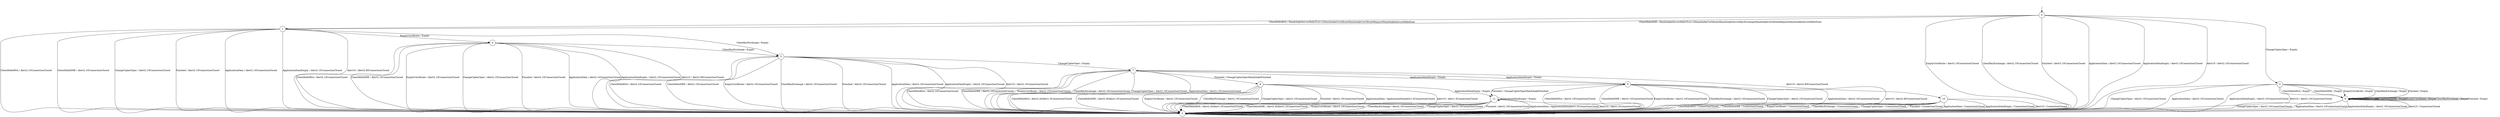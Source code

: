 digraph g {
__start0 [label="" shape="none"];

	s0 [shape="circle" label="0"];
	s1 [shape="circle" label="1"];
	s2 [shape="circle" label="2"];
	s3 [shape="circle" label="3"];
	s4 [shape="circle" label="4"];
	s5 [shape="circle" label="5"];
	s6 [shape="circle" label="6"];
	s7 [shape="circle" label="7"];
	s8 [shape="circle" label="8"];
	s9 [shape="circle" label="9"];
	s10 [shape="circle" label="10"];
	s11 [shape="circle" label="11"];
	s0 -> s1 [label="ClientHelloRSA / HandshakeServerHelloTLSv12HandshakeCertificateHandshakeCertificateRequestHandshakeServerHelloDone"];
	s0 -> s1 [label="ClientHelloDHE / HandshakeServerHelloTLSv12HandshakeCertificateHandshakeServerKeyExchangeHandshakeCertificateRequestHandshakeServerHelloDone"];
	s0 -> s2 [label="EmptyCertificate / Alert2.10ConnectionClosed"];
	s0 -> s2 [label="ClientKeyExchange / Alert2.10ConnectionClosed"];
	s0 -> s3 [label="ChangeCipherSpec / Empty"];
	s0 -> s2 [label="Finished / Alert2.10ConnectionClosed"];
	s0 -> s2 [label="ApplicationData / Alert2.10ConnectionClosed"];
	s0 -> s2 [label="ApplicationDataEmpty / Alert2.10ConnectionClosed"];
	s0 -> s2 [label="Alert10 / Alert2.10ConnectionClosed"];
	s1 -> s2 [label="ClientHelloRSA / Alert2.10ConnectionClosed"];
	s1 -> s2 [label="ClientHelloDHE / Alert2.10ConnectionClosed"];
	s1 -> s4 [label="EmptyCertificate / Empty"];
	s1 -> s5 [label="ClientKeyExchange / Empty"];
	s1 -> s2 [label="ChangeCipherSpec / Alert2.10ConnectionClosed"];
	s1 -> s2 [label="Finished / Alert2.10ConnectionClosed"];
	s1 -> s2 [label="ApplicationData / Alert2.10ConnectionClosed"];
	s1 -> s2 [label="ApplicationDataEmpty / Alert2.10ConnectionClosed"];
	s1 -> s2 [label="Alert10 / Alert2.80ConnectionClosed"];
	s2 -> s2 [label="ClientHelloRSA / ConnectionClosed"];
	s2 -> s2 [label="ClientHelloDHE / ConnectionClosed"];
	s2 -> s2 [label="EmptyCertificate / ConnectionClosed"];
	s2 -> s2 [label="ClientKeyExchange / ConnectionClosed"];
	s2 -> s2 [label="ChangeCipherSpec / ConnectionClosed"];
	s2 -> s2 [label="Finished / ConnectionClosed"];
	s2 -> s2 [label="ApplicationData / ConnectionClosed"];
	s2 -> s2 [label="ApplicationDataEmpty / ConnectionClosed"];
	s2 -> s2 [label="Alert10 / ConnectionClosed"];
	s3 -> s6 [label="ClientHelloRSA / Empty"];
	s3 -> s6 [label="ClientHelloDHE / Empty"];
	s3 -> s6 [label="EmptyCertificate / Empty"];
	s3 -> s6 [label="ClientKeyExchange / Empty"];
	s3 -> s2 [label="ChangeCipherSpec / Alert2.10ConnectionClosed"];
	s3 -> s6 [label="Finished / Empty"];
	s3 -> s2 [label="ApplicationData / Alert2.10ConnectionClosed"];
	s3 -> s2 [label="ApplicationDataEmpty / Alert2.10ConnectionClosed"];
	s3 -> s2 [label="Alert10 / Alert2.10ConnectionClosed"];
	s4 -> s2 [label="ClientHelloRSA / Alert2.10ConnectionClosed"];
	s4 -> s2 [label="ClientHelloDHE / Alert2.10ConnectionClosed"];
	s4 -> s2 [label="EmptyCertificate / Alert2.10ConnectionClosed"];
	s4 -> s5 [label="ClientKeyExchange / Empty"];
	s4 -> s2 [label="ChangeCipherSpec / Alert2.10ConnectionClosed"];
	s4 -> s2 [label="Finished / Alert2.10ConnectionClosed"];
	s4 -> s2 [label="ApplicationData / Alert2.10ConnectionClosed"];
	s4 -> s2 [label="ApplicationDataEmpty / Alert2.10ConnectionClosed"];
	s4 -> s2 [label="Alert10 / Alert2.80ConnectionClosed"];
	s5 -> s2 [label="ClientHelloRSA / Alert2.10ConnectionClosed"];
	s5 -> s2 [label="ClientHelloDHE / Alert2.10ConnectionClosed"];
	s5 -> s2 [label="EmptyCertificate / Alert2.10ConnectionClosed"];
	s5 -> s2 [label="ClientKeyExchange / Alert2.10ConnectionClosed"];
	s5 -> s7 [label="ChangeCipherSpec / Empty"];
	s5 -> s2 [label="Finished / Alert2.10ConnectionClosed"];
	s5 -> s2 [label="ApplicationData / Alert2.10ConnectionClosed"];
	s5 -> s2 [label="ApplicationDataEmpty / Alert2.10ConnectionClosed"];
	s5 -> s2 [label="Alert10 / Alert2.10ConnectionClosed"];
	s6 -> s6 [label="ClientHelloRSA / Empty"];
	s6 -> s6 [label="ClientHelloDHE / Empty"];
	s6 -> s6 [label="EmptyCertificate / Empty"];
	s6 -> s6 [label="ClientKeyExchange / Empty"];
	s6 -> s2 [label="ChangeCipherSpec / Alert2.10ConnectionClosed"];
	s6 -> s6 [label="Finished / Empty"];
	s6 -> s2 [label="ApplicationData / Alert2.10ConnectionClosed"];
	s6 -> s2 [label="ApplicationDataEmpty / Alert2.10ConnectionClosed"];
	s6 -> s2 [label="Alert10 / ConnectionClosed"];
	s7 -> s2 [label="ClientHelloRSA / Alert2.10ConnectionClosed"];
	s7 -> s2 [label="ClientHelloDHE / Alert2.10ConnectionClosed"];
	s7 -> s2 [label="EmptyCertificate / Alert2.10ConnectionClosed"];
	s7 -> s2 [label="ClientKeyExchange / Alert2.10ConnectionClosed"];
	s7 -> s2 [label="ChangeCipherSpec / Alert2.10ConnectionClosed"];
	s7 -> s8 [label="Finished / ChangeCipherSpecHandshakeFinished"];
	s7 -> s2 [label="ApplicationData / Alert2.10ConnectionClosed"];
	s7 -> s9 [label="ApplicationDataEmpty / Empty"];
	s7 -> s10 [label="Alert10 / Alert2.80ConnectionClosed"];
	s8 -> s2 [label="ClientHelloRSA / Alert2.40Alert1.0ConnectionClosed"];
	s8 -> s2 [label="ClientHelloDHE / Alert2.40Alert1.0ConnectionClosed"];
	s8 -> s2 [label="EmptyCertificate / Alert2.10ConnectionClosed"];
	s8 -> s2 [label="ClientKeyExchange / Alert2.10ConnectionClosed"];
	s8 -> s2 [label="ChangeCipherSpec / Alert2.10ConnectionClosed"];
	s8 -> s2 [label="Finished / Alert2.10ConnectionClosed"];
	s8 -> s2 [label="ApplicationData / ApplicationDataAlert1.0ConnectionClosed"];
	s8 -> s11 [label="ApplicationDataEmpty / Empty"];
	s8 -> s2 [label="Alert10 / Alert1.0ConnectionClosed"];
	s9 -> s2 [label="ClientHelloRSA / Alert2.10ConnectionClosed"];
	s9 -> s2 [label="ClientHelloDHE / Alert2.10ConnectionClosed"];
	s9 -> s2 [label="EmptyCertificate / Alert2.10ConnectionClosed"];
	s9 -> s2 [label="ClientKeyExchange / Alert2.10ConnectionClosed"];
	s9 -> s2 [label="ChangeCipherSpec / Alert2.10ConnectionClosed"];
	s9 -> s11 [label="Finished / ChangeCipherSpecHandshakeFinished"];
	s9 -> s2 [label="ApplicationData / Alert2.10ConnectionClosed"];
	s9 -> s7 [label="ApplicationDataEmpty / Empty"];
	s9 -> s2 [label="Alert10 / Alert2.80ConnectionClosed"];
	s10 -> s2 [label="ClientHelloRSA / ConnectionClosed"];
	s10 -> s2 [label="ClientHelloDHE / ConnectionClosed"];
	s10 -> s2 [label="EmptyCertificate / ConnectionClosed"];
	s10 -> s2 [label="ClientKeyExchange / ConnectionClosed"];
	s10 -> s2 [label="ChangeCipherSpec / ConnectionClosed"];
	s10 -> s2 [label="Finished / ConnectionClosed"];
	s10 -> s2 [label="ApplicationData / ConnectionClosed"];
	s10 -> s2 [label="ApplicationDataEmpty / ConnectionClosed"];
	s10 -> s2 [label="Alert10 / ConnectionClosed"];
	s11 -> s2 [label="ClientHelloRSA / Alert2.40Alert1.0ConnectionClosed"];
	s11 -> s2 [label="ClientHelloDHE / Alert2.40Alert1.0ConnectionClosed"];
	s11 -> s2 [label="EmptyCertificate / Alert2.10ConnectionClosed"];
	s11 -> s2 [label="ClientKeyExchange / Alert2.10ConnectionClosed"];
	s11 -> s2 [label="ChangeCipherSpec / Alert2.10ConnectionClosed"];
	s11 -> s2 [label="Finished / Alert2.10ConnectionClosed"];
	s11 -> s2 [label="ApplicationData / ApplicationDataAlert1.0ConnectionClosed"];
	s11 -> s11 [label="ApplicationDataEmpty / Empty"];
	s11 -> s2 [label="Alert10 / Alert1.0ConnectionClosed"];

__start0 -> s0;
}
